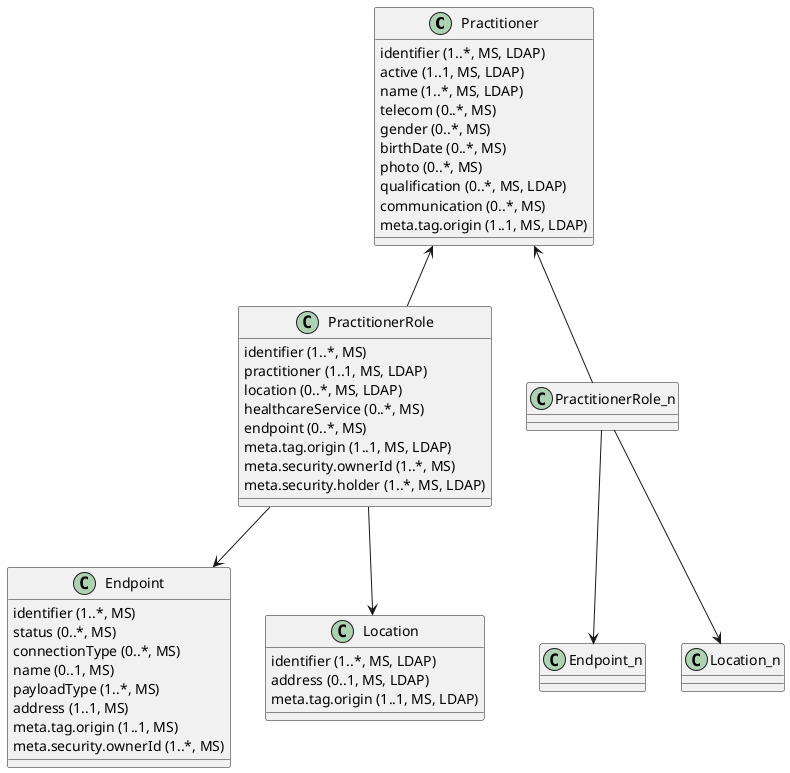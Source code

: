 @startuml
 
class Practitioner {
  {field} identifier (1..*, MS, LDAP)
  {field} active (1..1, MS, LDAP)
  {field} name (1..*, MS, LDAP)
  {field} telecom (0..*, MS)
  {field} gender (0..*, MS)
  {field} birthDate (0..*, MS)
  {field} photo (0..*, MS)
  {field} qualification (0..*, MS, LDAP)
  {field} communication (0..*, MS)
  {field} meta.tag.origin (1..1, MS, LDAP)
}
 
class PractitionerRole {
  {field} identifier (1..*, MS)
  {field} practitioner (1..1, MS, LDAP)
  {field} location (0..*, MS, LDAP)
  {field} healthcareService (0..*, MS)
  {field} endpoint (0..*, MS)
  {field} meta.tag.origin (1..1, MS, LDAP)
  {field} meta.security.ownerId (1..*, MS)
  {field} meta.security.holder (1..*, MS, LDAP)
}
 
class Endpoint {
  {field} identifier (1..*, MS)
  {field} status (0..*, MS)
  {field} connectionType (0..*, MS)
  {field} name (0..1, MS)
  {field} payloadType (1..*, MS)
  {field} address (1..1, MS)
  {field} meta.tag.origin (1..1, MS)
  {field} meta.security.ownerId (1..*, MS)
}

class Location {
  {field} identifier (1..*, MS, LDAP)
  {field} address (0..1, MS, LDAP)
  {field} meta.tag.origin (1..1, MS, LDAP)
}
 
Practitioner <-- PractitionerRole
PractitionerRole --> Endpoint
PractitionerRole --> Location
 
Practitioner <-- PractitionerRole_n
PractitionerRole_n  --> Endpoint_n
PractitionerRole_n  --> Location_n
@enduml
